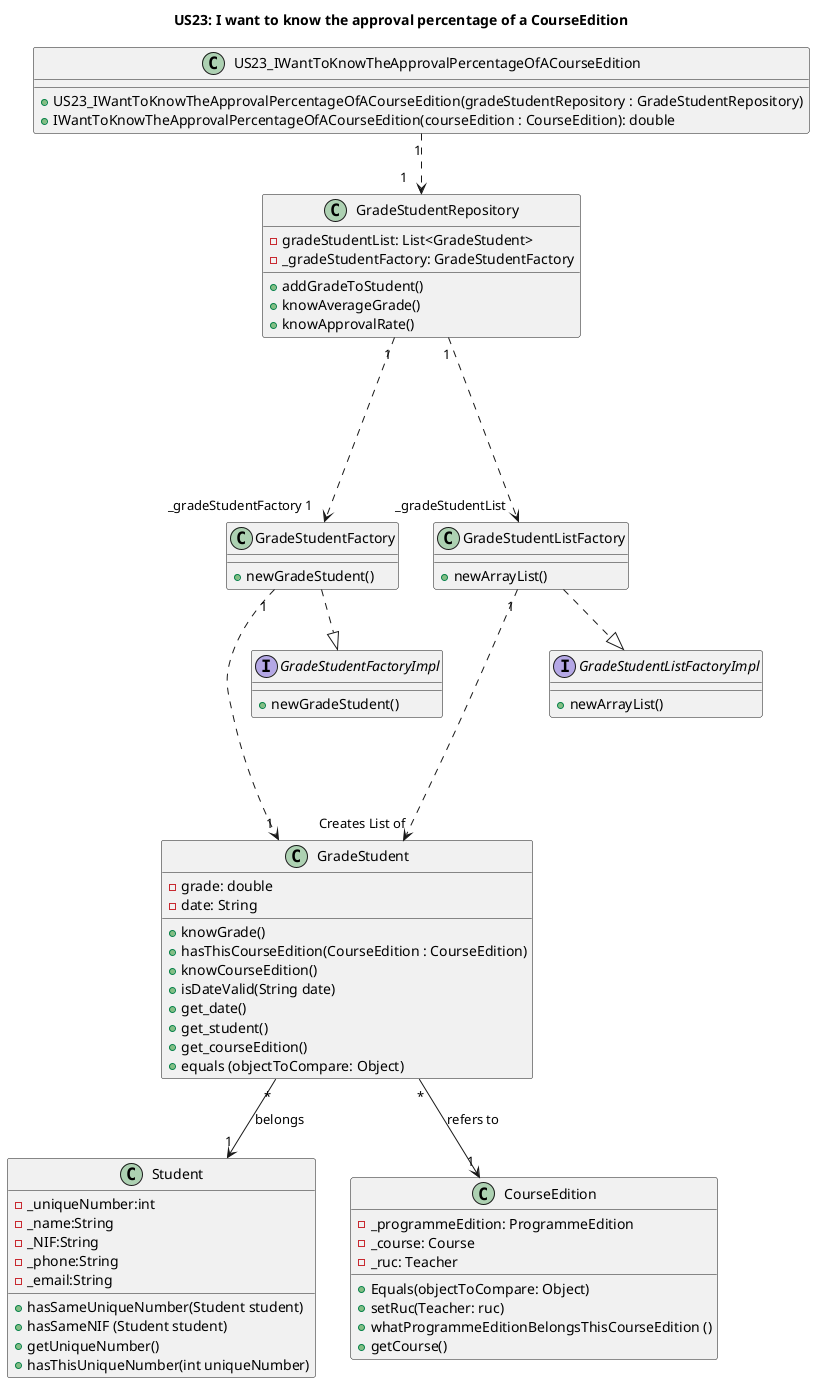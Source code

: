 @startuml
title US23: I want to know the approval percentage of a CourseEdition
'left to right direction

class US23_IWantToKnowTheApprovalPercentageOfACourseEdition {
    +US23_IWantToKnowTheApprovalPercentageOfACourseEdition(gradeStudentRepository : GradeStudentRepository)
    +IWantToKnowTheApprovalPercentageOfACourseEdition(courseEdition : CourseEdition): double

}

class GradeStudent {
    -grade: double
    -date: String
    +knowGrade()
    +hasThisCourseEdition(CourseEdition : CourseEdition)
    +knowCourseEdition()
    +isDateValid(String date)
    +get_date()
    +get_student()
    +get_courseEdition()
    +equals (objectToCompare: Object)
}

class GradeStudentRepository {
    -gradeStudentList: List<GradeStudent>
    - _gradeStudentFactory: GradeStudentFactory
    +addGradeToStudent()
    +knowAverageGrade()
    +knowApprovalRate()
}

class GradeStudentFactory {
    +newGradeStudent()
}

class GradeStudentListFactory {
    +newArrayList()
}

Interface GradeStudentListFactoryImpl {
    +newArrayList()
}

Interface GradeStudentFactoryImpl {
    +newGradeStudent()
}

class Student {
    -_uniqueNumber:int
    -_name:String
    -_NIF:String
    -_phone:String
    -_email:String
    +hasSameUniqueNumber(Student student)
    +hasSameNIF (Student student)
    +getUniqueNumber()
    +hasThisUniqueNumber(int uniqueNumber)
}

class CourseEdition {
    -_programmeEdition: ProgrammeEdition
    -_course: Course
    -_ruc: Teacher
    +Equals(objectToCompare: Object)
    +setRuc(Teacher: ruc)
    +whatProgrammeEditionBelongsThisCourseEdition ()
    +getCourse()
}


GradeStudent "*" --> "1" Student: belongs
GradeStudent "*" --> "1" CourseEdition: refers to
GradeStudentRepository "1" ....> "_gradeStudentFactory 1" GradeStudentFactory
GradeStudentFactory "1" ....> "1" GradeStudent
GradeStudentRepository "1" ....> "_gradeStudentList" GradeStudentListFactory
GradeStudentListFactory  ..|>  GradeStudentListFactoryImpl
GradeStudentFactory  ..|>  GradeStudentFactoryImpl
GradeStudentListFactory "1" ....> "Creates List of" GradeStudent


US23_IWantToKnowTheApprovalPercentageOfACourseEdition "1" ..> "1    " GradeStudentRepository
@enduml